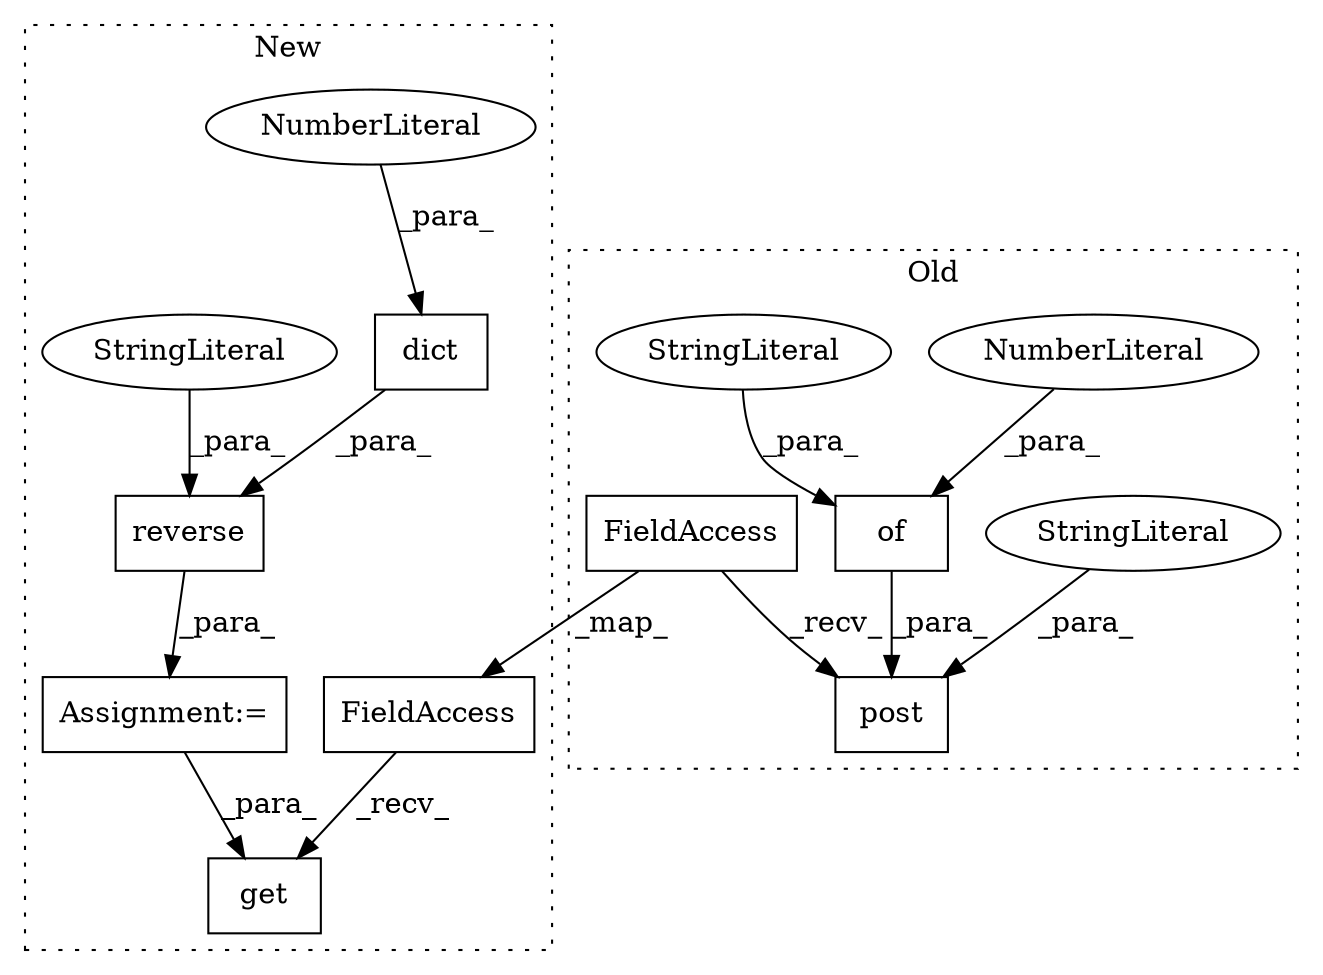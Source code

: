 digraph G {
subgraph cluster0 {
1 [label="post" a="32" s="3084,3123" l="5,1" shape="box"];
5 [label="of" a="32" s="3108,3122" l="3,1" shape="box"];
6 [label="NumberLiteral" a="34" s="3121" l="1" shape="ellipse"];
9 [label="StringLiteral" a="45" s="3089" l="14" shape="ellipse"];
10 [label="StringLiteral" a="45" s="3111" l="9" shape="ellipse"];
13 [label="FieldAccess" a="22" s="3072" l="11" shape="box"];
label = "Old";
style="dotted";
}
subgraph cluster1 {
2 [label="dict" a="32" s="3140,3146" l="5,1" shape="box"];
3 [label="NumberLiteral" a="34" s="3145" l="1" shape="ellipse"];
4 [label="get" a="32" s="3175,3182" l="4,1" shape="box"];
7 [label="reverse" a="32" s="3113,3147" l="8,1" shape="box"];
8 [label="Assignment:=" a="7" s="3112" l="1" shape="box"];
11 [label="StringLiteral" a="45" s="3121" l="18" shape="ellipse"];
12 [label="FieldAccess" a="22" s="3163" l="11" shape="box"];
label = "New";
style="dotted";
}
2 -> 7 [label="_para_"];
3 -> 2 [label="_para_"];
5 -> 1 [label="_para_"];
6 -> 5 [label="_para_"];
7 -> 8 [label="_para_"];
8 -> 4 [label="_para_"];
9 -> 1 [label="_para_"];
10 -> 5 [label="_para_"];
11 -> 7 [label="_para_"];
12 -> 4 [label="_recv_"];
13 -> 12 [label="_map_"];
13 -> 1 [label="_recv_"];
}